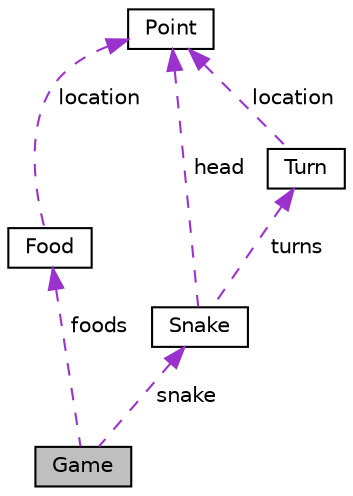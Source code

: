 digraph "Game"
{
  edge [fontname="Helvetica",fontsize="10",labelfontname="Helvetica",labelfontsize="10"];
  node [fontname="Helvetica",fontsize="10",shape=record];
  Node1 [label="Game",height=0.2,width=0.4,color="black", fillcolor="grey75", style="filled", fontcolor="black"];
  Node2 -> Node1 [dir="back",color="darkorchid3",fontsize="10",style="dashed",label=" foods" ,fontname="Helvetica"];
  Node2 [label="Food",height=0.2,width=0.4,color="black", fillcolor="white", style="filled",URL="$struct_food.html"];
  Node3 -> Node2 [dir="back",color="darkorchid3",fontsize="10",style="dashed",label=" location" ,fontname="Helvetica"];
  Node3 [label="Point",height=0.2,width=0.4,color="black", fillcolor="white", style="filled",URL="$struct_point.html"];
  Node4 -> Node1 [dir="back",color="darkorchid3",fontsize="10",style="dashed",label=" snake" ,fontname="Helvetica"];
  Node4 [label="Snake",height=0.2,width=0.4,color="black", fillcolor="white", style="filled",URL="$struct_snake.html"];
  Node5 -> Node4 [dir="back",color="darkorchid3",fontsize="10",style="dashed",label=" turns" ,fontname="Helvetica"];
  Node5 [label="Turn",height=0.2,width=0.4,color="black", fillcolor="white", style="filled",URL="$struct_turn.html"];
  Node3 -> Node5 [dir="back",color="darkorchid3",fontsize="10",style="dashed",label=" location" ,fontname="Helvetica"];
  Node3 -> Node4 [dir="back",color="darkorchid3",fontsize="10",style="dashed",label=" head" ,fontname="Helvetica"];
}
